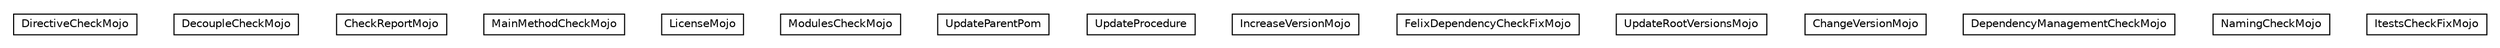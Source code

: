 #!/usr/local/bin/dot
#
# Class diagram 
# Generated by UMLGraph version 5.1 (http://www.umlgraph.org/)
#

digraph G {
	edge [fontname="Helvetica",fontsize=10,labelfontname="Helvetica",labelfontsize=10];
	node [fontname="Helvetica",fontsize=10,shape=plaintext];
	nodesep=0.25;
	ranksep=0.5;
	// org.universAAL.support.directives.mojos.DirectiveCheckMojo
	c5769 [label=<<table title="org.universAAL.support.directives.mojos.DirectiveCheckMojo" border="0" cellborder="1" cellspacing="0" cellpadding="2" port="p" href="./DirectiveCheckMojo.html">
		<tr><td><table border="0" cellspacing="0" cellpadding="1">
<tr><td align="center" balign="center"> DirectiveCheckMojo </td></tr>
		</table></td></tr>
		</table>>, fontname="Helvetica", fontcolor="black", fontsize=10.0];
	// org.universAAL.support.directives.mojos.DecoupleCheckMojo
	c5770 [label=<<table title="org.universAAL.support.directives.mojos.DecoupleCheckMojo" border="0" cellborder="1" cellspacing="0" cellpadding="2" port="p" href="./DecoupleCheckMojo.html">
		<tr><td><table border="0" cellspacing="0" cellpadding="1">
<tr><td align="center" balign="center"> DecoupleCheckMojo </td></tr>
		</table></td></tr>
		</table>>, fontname="Helvetica", fontcolor="black", fontsize=10.0];
	// org.universAAL.support.directives.mojos.CheckReportMojo
	c5771 [label=<<table title="org.universAAL.support.directives.mojos.CheckReportMojo" border="0" cellborder="1" cellspacing="0" cellpadding="2" port="p" href="./CheckReportMojo.html">
		<tr><td><table border="0" cellspacing="0" cellpadding="1">
<tr><td align="center" balign="center"> CheckReportMojo </td></tr>
		</table></td></tr>
		</table>>, fontname="Helvetica", fontcolor="black", fontsize=10.0];
	// org.universAAL.support.directives.mojos.MainMethodCheckMojo
	c5772 [label=<<table title="org.universAAL.support.directives.mojos.MainMethodCheckMojo" border="0" cellborder="1" cellspacing="0" cellpadding="2" port="p" href="./MainMethodCheckMojo.html">
		<tr><td><table border="0" cellspacing="0" cellpadding="1">
<tr><td align="center" balign="center"> MainMethodCheckMojo </td></tr>
		</table></td></tr>
		</table>>, fontname="Helvetica", fontcolor="black", fontsize=10.0];
	// org.universAAL.support.directives.mojos.LicenseMojo
	c5773 [label=<<table title="org.universAAL.support.directives.mojos.LicenseMojo" border="0" cellborder="1" cellspacing="0" cellpadding="2" port="p" href="./LicenseMojo.html">
		<tr><td><table border="0" cellspacing="0" cellpadding="1">
<tr><td align="center" balign="center"> LicenseMojo </td></tr>
		</table></td></tr>
		</table>>, fontname="Helvetica", fontcolor="black", fontsize=10.0];
	// org.universAAL.support.directives.mojos.ModulesCheckMojo
	c5774 [label=<<table title="org.universAAL.support.directives.mojos.ModulesCheckMojo" border="0" cellborder="1" cellspacing="0" cellpadding="2" port="p" href="./ModulesCheckMojo.html">
		<tr><td><table border="0" cellspacing="0" cellpadding="1">
<tr><td align="center" balign="center"> ModulesCheckMojo </td></tr>
		</table></td></tr>
		</table>>, fontname="Helvetica", fontcolor="black", fontsize=10.0];
	// org.universAAL.support.directives.mojos.UpdateParentPom
	c5775 [label=<<table title="org.universAAL.support.directives.mojos.UpdateParentPom" border="0" cellborder="1" cellspacing="0" cellpadding="2" port="p" href="./UpdateParentPom.html">
		<tr><td><table border="0" cellspacing="0" cellpadding="1">
<tr><td align="center" balign="center"> UpdateParentPom </td></tr>
		</table></td></tr>
		</table>>, fontname="Helvetica", fontcolor="black", fontsize=10.0];
	// org.universAAL.support.directives.mojos.UpdateParentPom.UpdateProcedure
	c5776 [label=<<table title="org.universAAL.support.directives.mojos.UpdateParentPom.UpdateProcedure" border="0" cellborder="1" cellspacing="0" cellpadding="2" port="p" href="./UpdateParentPom.UpdateProcedure.html">
		<tr><td><table border="0" cellspacing="0" cellpadding="1">
<tr><td align="center" balign="center"> UpdateProcedure </td></tr>
		</table></td></tr>
		</table>>, fontname="Helvetica", fontcolor="black", fontsize=10.0];
	// org.universAAL.support.directives.mojos.IncreaseVersionMojo
	c5777 [label=<<table title="org.universAAL.support.directives.mojos.IncreaseVersionMojo" border="0" cellborder="1" cellspacing="0" cellpadding="2" port="p" href="./IncreaseVersionMojo.html">
		<tr><td><table border="0" cellspacing="0" cellpadding="1">
<tr><td align="center" balign="center"> IncreaseVersionMojo </td></tr>
		</table></td></tr>
		</table>>, fontname="Helvetica", fontcolor="black", fontsize=10.0];
	// org.universAAL.support.directives.mojos.FelixDependencyCheckFixMojo
	c5778 [label=<<table title="org.universAAL.support.directives.mojos.FelixDependencyCheckFixMojo" border="0" cellborder="1" cellspacing="0" cellpadding="2" port="p" href="./FelixDependencyCheckFixMojo.html">
		<tr><td><table border="0" cellspacing="0" cellpadding="1">
<tr><td align="center" balign="center"> FelixDependencyCheckFixMojo </td></tr>
		</table></td></tr>
		</table>>, fontname="Helvetica", fontcolor="black", fontsize=10.0];
	// org.universAAL.support.directives.mojos.UpdateRootVersionsMojo
	c5779 [label=<<table title="org.universAAL.support.directives.mojos.UpdateRootVersionsMojo" border="0" cellborder="1" cellspacing="0" cellpadding="2" port="p" href="./UpdateRootVersionsMojo.html">
		<tr><td><table border="0" cellspacing="0" cellpadding="1">
<tr><td align="center" balign="center"> UpdateRootVersionsMojo </td></tr>
		</table></td></tr>
		</table>>, fontname="Helvetica", fontcolor="black", fontsize=10.0];
	// org.universAAL.support.directives.mojos.ChangeVersionMojo
	c5780 [label=<<table title="org.universAAL.support.directives.mojos.ChangeVersionMojo" border="0" cellborder="1" cellspacing="0" cellpadding="2" port="p" href="./ChangeVersionMojo.html">
		<tr><td><table border="0" cellspacing="0" cellpadding="1">
<tr><td align="center" balign="center"> ChangeVersionMojo </td></tr>
		</table></td></tr>
		</table>>, fontname="Helvetica", fontcolor="black", fontsize=10.0];
	// org.universAAL.support.directives.mojos.DependencyManagementCheckMojo
	c5781 [label=<<table title="org.universAAL.support.directives.mojos.DependencyManagementCheckMojo" border="0" cellborder="1" cellspacing="0" cellpadding="2" port="p" href="./DependencyManagementCheckMojo.html">
		<tr><td><table border="0" cellspacing="0" cellpadding="1">
<tr><td align="center" balign="center"> DependencyManagementCheckMojo </td></tr>
		</table></td></tr>
		</table>>, fontname="Helvetica", fontcolor="black", fontsize=10.0];
	// org.universAAL.support.directives.mojos.NamingCheckMojo
	c5782 [label=<<table title="org.universAAL.support.directives.mojos.NamingCheckMojo" border="0" cellborder="1" cellspacing="0" cellpadding="2" port="p" href="./NamingCheckMojo.html">
		<tr><td><table border="0" cellspacing="0" cellpadding="1">
<tr><td align="center" balign="center"> NamingCheckMojo </td></tr>
		</table></td></tr>
		</table>>, fontname="Helvetica", fontcolor="black", fontsize=10.0];
	// org.universAAL.support.directives.mojos.ItestsCheckFixMojo
	c5783 [label=<<table title="org.universAAL.support.directives.mojos.ItestsCheckFixMojo" border="0" cellborder="1" cellspacing="0" cellpadding="2" port="p" href="./ItestsCheckFixMojo.html">
		<tr><td><table border="0" cellspacing="0" cellpadding="1">
<tr><td align="center" balign="center"> ItestsCheckFixMojo </td></tr>
		</table></td></tr>
		</table>>, fontname="Helvetica", fontcolor="black", fontsize=10.0];
}

